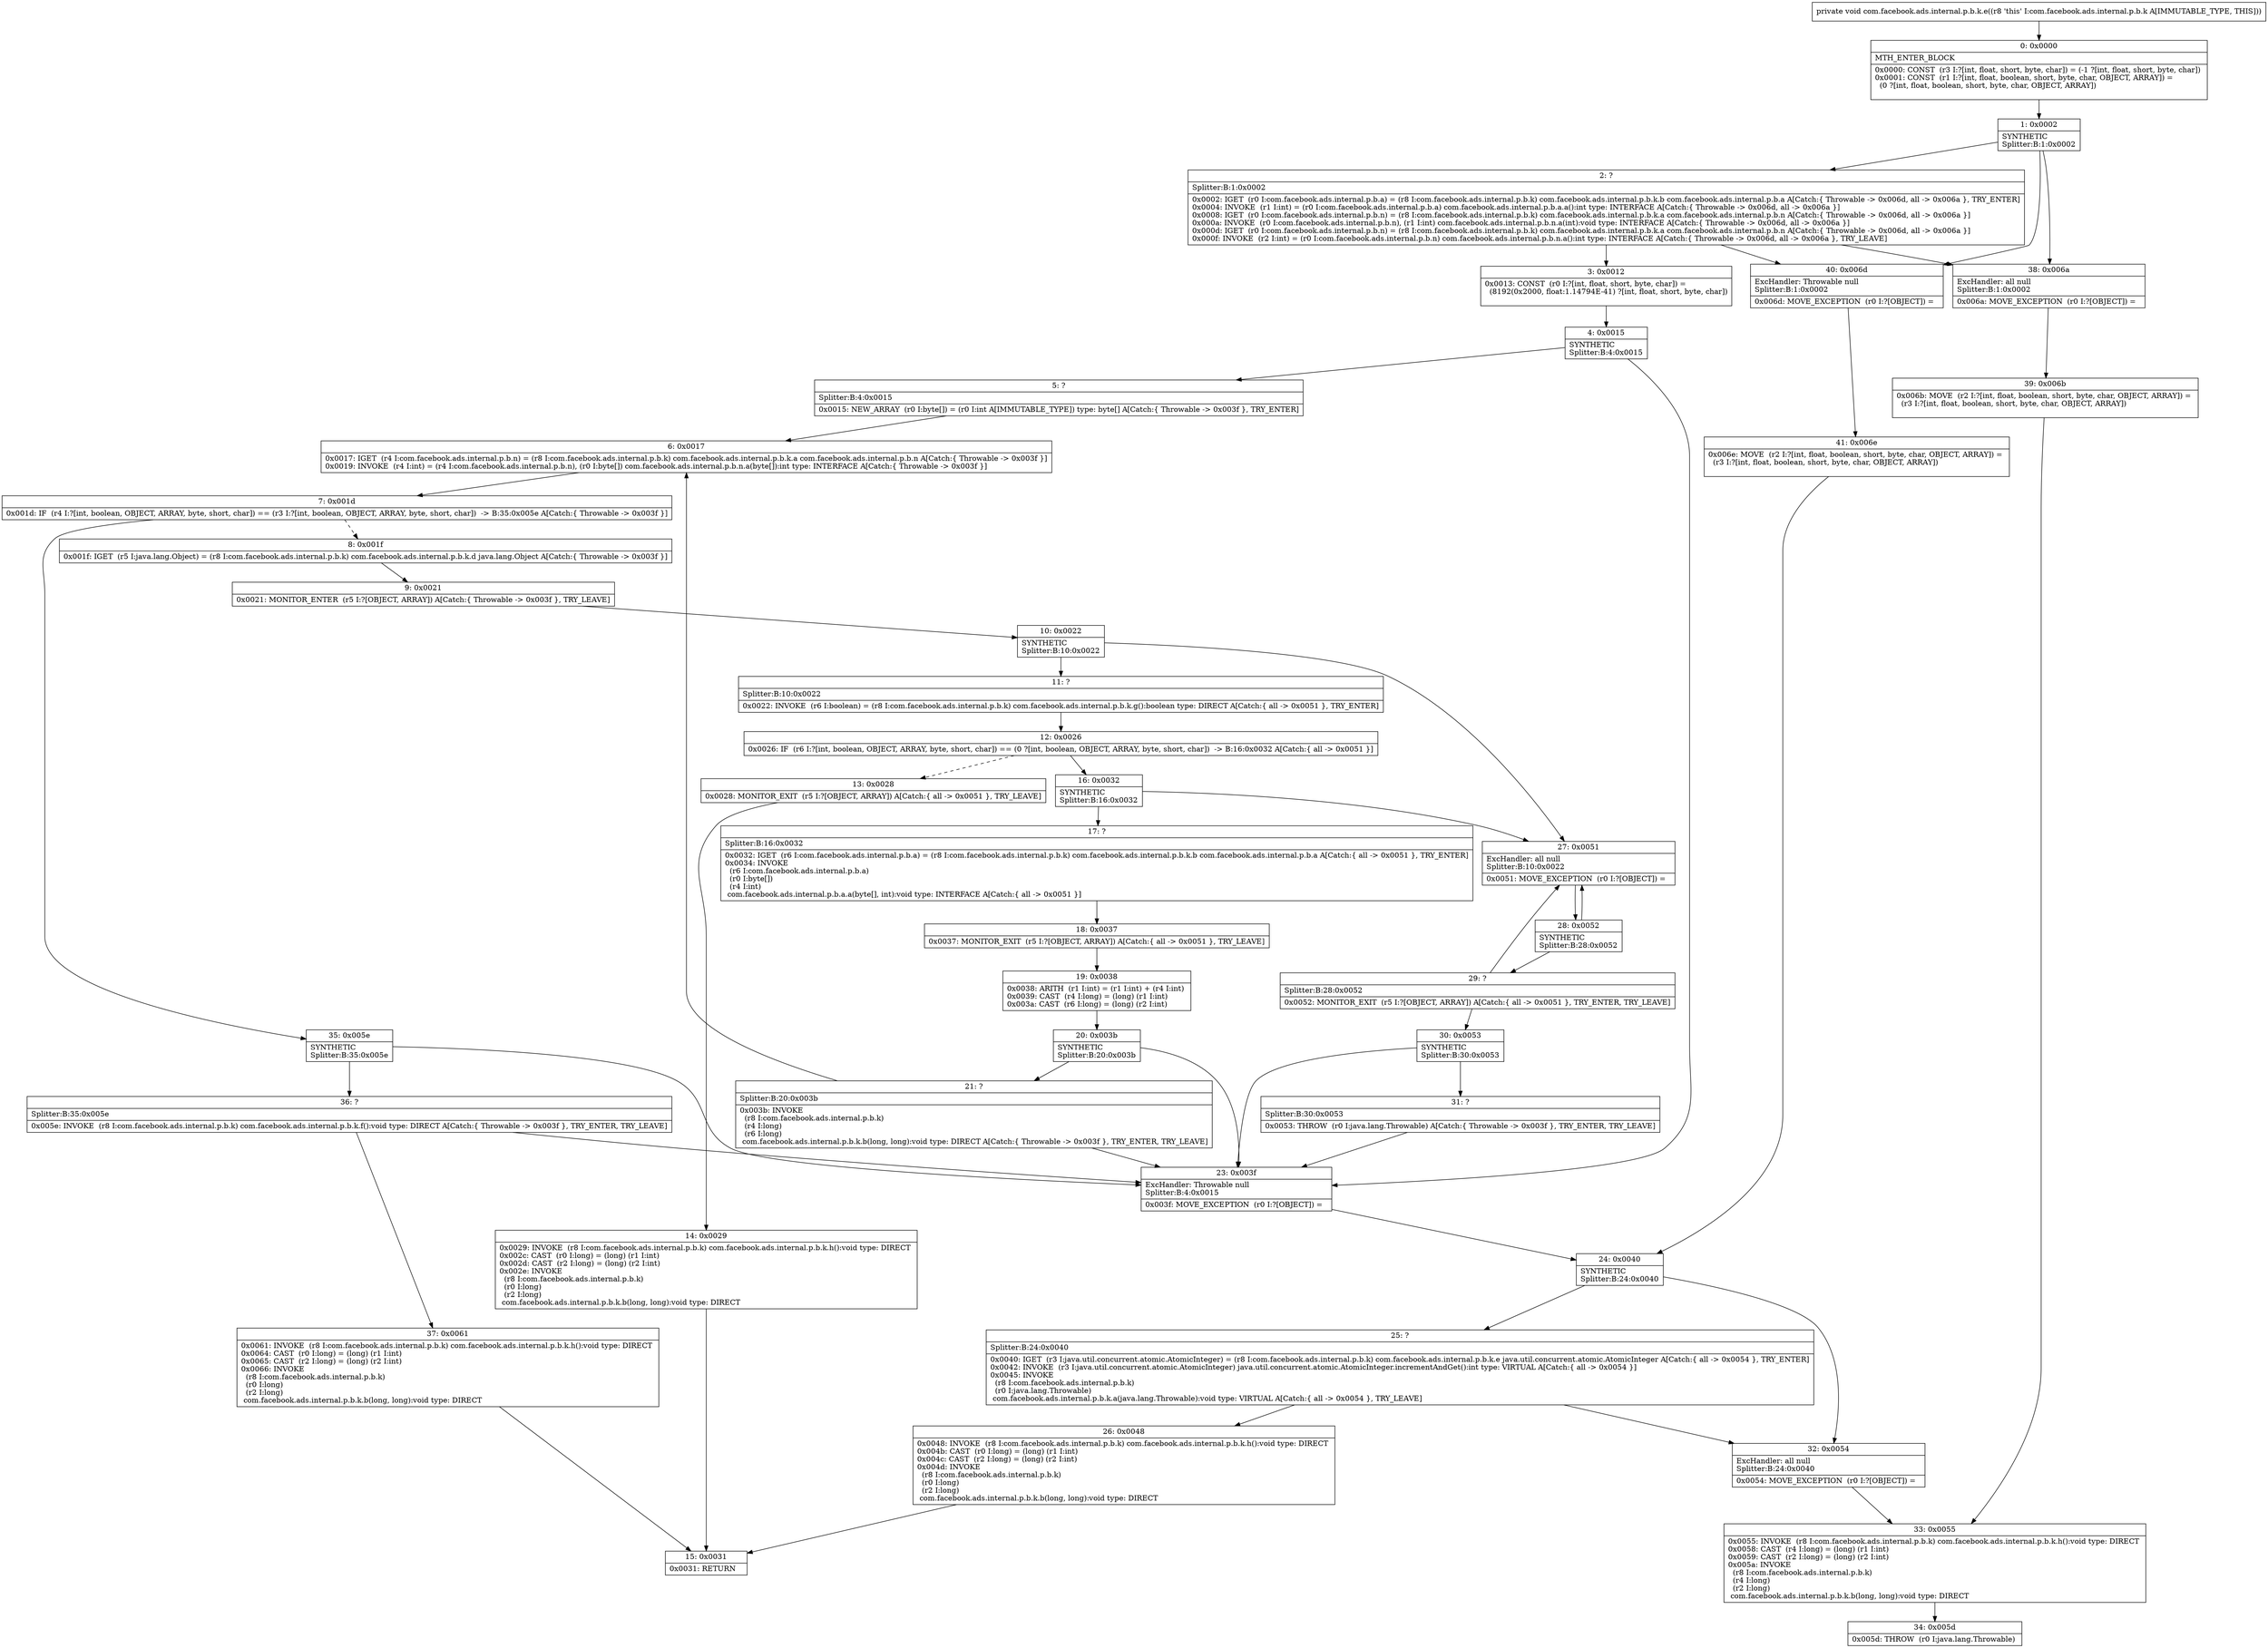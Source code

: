 digraph "CFG forcom.facebook.ads.internal.p.b.k.e()V" {
Node_0 [shape=record,label="{0\:\ 0x0000|MTH_ENTER_BLOCK\l|0x0000: CONST  (r3 I:?[int, float, short, byte, char]) = (\-1 ?[int, float, short, byte, char]) \l0x0001: CONST  (r1 I:?[int, float, boolean, short, byte, char, OBJECT, ARRAY]) = \l  (0 ?[int, float, boolean, short, byte, char, OBJECT, ARRAY])\l \l}"];
Node_1 [shape=record,label="{1\:\ 0x0002|SYNTHETIC\lSplitter:B:1:0x0002\l}"];
Node_2 [shape=record,label="{2\:\ ?|Splitter:B:1:0x0002\l|0x0002: IGET  (r0 I:com.facebook.ads.internal.p.b.a) = (r8 I:com.facebook.ads.internal.p.b.k) com.facebook.ads.internal.p.b.k.b com.facebook.ads.internal.p.b.a A[Catch:\{ Throwable \-\> 0x006d, all \-\> 0x006a \}, TRY_ENTER]\l0x0004: INVOKE  (r1 I:int) = (r0 I:com.facebook.ads.internal.p.b.a) com.facebook.ads.internal.p.b.a.a():int type: INTERFACE A[Catch:\{ Throwable \-\> 0x006d, all \-\> 0x006a \}]\l0x0008: IGET  (r0 I:com.facebook.ads.internal.p.b.n) = (r8 I:com.facebook.ads.internal.p.b.k) com.facebook.ads.internal.p.b.k.a com.facebook.ads.internal.p.b.n A[Catch:\{ Throwable \-\> 0x006d, all \-\> 0x006a \}]\l0x000a: INVOKE  (r0 I:com.facebook.ads.internal.p.b.n), (r1 I:int) com.facebook.ads.internal.p.b.n.a(int):void type: INTERFACE A[Catch:\{ Throwable \-\> 0x006d, all \-\> 0x006a \}]\l0x000d: IGET  (r0 I:com.facebook.ads.internal.p.b.n) = (r8 I:com.facebook.ads.internal.p.b.k) com.facebook.ads.internal.p.b.k.a com.facebook.ads.internal.p.b.n A[Catch:\{ Throwable \-\> 0x006d, all \-\> 0x006a \}]\l0x000f: INVOKE  (r2 I:int) = (r0 I:com.facebook.ads.internal.p.b.n) com.facebook.ads.internal.p.b.n.a():int type: INTERFACE A[Catch:\{ Throwable \-\> 0x006d, all \-\> 0x006a \}, TRY_LEAVE]\l}"];
Node_3 [shape=record,label="{3\:\ 0x0012|0x0013: CONST  (r0 I:?[int, float, short, byte, char]) = \l  (8192(0x2000, float:1.14794E\-41) ?[int, float, short, byte, char])\l \l}"];
Node_4 [shape=record,label="{4\:\ 0x0015|SYNTHETIC\lSplitter:B:4:0x0015\l}"];
Node_5 [shape=record,label="{5\:\ ?|Splitter:B:4:0x0015\l|0x0015: NEW_ARRAY  (r0 I:byte[]) = (r0 I:int A[IMMUTABLE_TYPE]) type: byte[] A[Catch:\{ Throwable \-\> 0x003f \}, TRY_ENTER]\l}"];
Node_6 [shape=record,label="{6\:\ 0x0017|0x0017: IGET  (r4 I:com.facebook.ads.internal.p.b.n) = (r8 I:com.facebook.ads.internal.p.b.k) com.facebook.ads.internal.p.b.k.a com.facebook.ads.internal.p.b.n A[Catch:\{ Throwable \-\> 0x003f \}]\l0x0019: INVOKE  (r4 I:int) = (r4 I:com.facebook.ads.internal.p.b.n), (r0 I:byte[]) com.facebook.ads.internal.p.b.n.a(byte[]):int type: INTERFACE A[Catch:\{ Throwable \-\> 0x003f \}]\l}"];
Node_7 [shape=record,label="{7\:\ 0x001d|0x001d: IF  (r4 I:?[int, boolean, OBJECT, ARRAY, byte, short, char]) == (r3 I:?[int, boolean, OBJECT, ARRAY, byte, short, char])  \-\> B:35:0x005e A[Catch:\{ Throwable \-\> 0x003f \}]\l}"];
Node_8 [shape=record,label="{8\:\ 0x001f|0x001f: IGET  (r5 I:java.lang.Object) = (r8 I:com.facebook.ads.internal.p.b.k) com.facebook.ads.internal.p.b.k.d java.lang.Object A[Catch:\{ Throwable \-\> 0x003f \}]\l}"];
Node_9 [shape=record,label="{9\:\ 0x0021|0x0021: MONITOR_ENTER  (r5 I:?[OBJECT, ARRAY]) A[Catch:\{ Throwable \-\> 0x003f \}, TRY_LEAVE]\l}"];
Node_10 [shape=record,label="{10\:\ 0x0022|SYNTHETIC\lSplitter:B:10:0x0022\l}"];
Node_11 [shape=record,label="{11\:\ ?|Splitter:B:10:0x0022\l|0x0022: INVOKE  (r6 I:boolean) = (r8 I:com.facebook.ads.internal.p.b.k) com.facebook.ads.internal.p.b.k.g():boolean type: DIRECT A[Catch:\{ all \-\> 0x0051 \}, TRY_ENTER]\l}"];
Node_12 [shape=record,label="{12\:\ 0x0026|0x0026: IF  (r6 I:?[int, boolean, OBJECT, ARRAY, byte, short, char]) == (0 ?[int, boolean, OBJECT, ARRAY, byte, short, char])  \-\> B:16:0x0032 A[Catch:\{ all \-\> 0x0051 \}]\l}"];
Node_13 [shape=record,label="{13\:\ 0x0028|0x0028: MONITOR_EXIT  (r5 I:?[OBJECT, ARRAY]) A[Catch:\{ all \-\> 0x0051 \}, TRY_LEAVE]\l}"];
Node_14 [shape=record,label="{14\:\ 0x0029|0x0029: INVOKE  (r8 I:com.facebook.ads.internal.p.b.k) com.facebook.ads.internal.p.b.k.h():void type: DIRECT \l0x002c: CAST  (r0 I:long) = (long) (r1 I:int) \l0x002d: CAST  (r2 I:long) = (long) (r2 I:int) \l0x002e: INVOKE  \l  (r8 I:com.facebook.ads.internal.p.b.k)\l  (r0 I:long)\l  (r2 I:long)\l com.facebook.ads.internal.p.b.k.b(long, long):void type: DIRECT \l}"];
Node_15 [shape=record,label="{15\:\ 0x0031|0x0031: RETURN   \l}"];
Node_16 [shape=record,label="{16\:\ 0x0032|SYNTHETIC\lSplitter:B:16:0x0032\l}"];
Node_17 [shape=record,label="{17\:\ ?|Splitter:B:16:0x0032\l|0x0032: IGET  (r6 I:com.facebook.ads.internal.p.b.a) = (r8 I:com.facebook.ads.internal.p.b.k) com.facebook.ads.internal.p.b.k.b com.facebook.ads.internal.p.b.a A[Catch:\{ all \-\> 0x0051 \}, TRY_ENTER]\l0x0034: INVOKE  \l  (r6 I:com.facebook.ads.internal.p.b.a)\l  (r0 I:byte[])\l  (r4 I:int)\l com.facebook.ads.internal.p.b.a.a(byte[], int):void type: INTERFACE A[Catch:\{ all \-\> 0x0051 \}]\l}"];
Node_18 [shape=record,label="{18\:\ 0x0037|0x0037: MONITOR_EXIT  (r5 I:?[OBJECT, ARRAY]) A[Catch:\{ all \-\> 0x0051 \}, TRY_LEAVE]\l}"];
Node_19 [shape=record,label="{19\:\ 0x0038|0x0038: ARITH  (r1 I:int) = (r1 I:int) + (r4 I:int) \l0x0039: CAST  (r4 I:long) = (long) (r1 I:int) \l0x003a: CAST  (r6 I:long) = (long) (r2 I:int) \l}"];
Node_20 [shape=record,label="{20\:\ 0x003b|SYNTHETIC\lSplitter:B:20:0x003b\l}"];
Node_21 [shape=record,label="{21\:\ ?|Splitter:B:20:0x003b\l|0x003b: INVOKE  \l  (r8 I:com.facebook.ads.internal.p.b.k)\l  (r4 I:long)\l  (r6 I:long)\l com.facebook.ads.internal.p.b.k.b(long, long):void type: DIRECT A[Catch:\{ Throwable \-\> 0x003f \}, TRY_ENTER, TRY_LEAVE]\l}"];
Node_23 [shape=record,label="{23\:\ 0x003f|ExcHandler: Throwable null\lSplitter:B:4:0x0015\l|0x003f: MOVE_EXCEPTION  (r0 I:?[OBJECT]) =  \l}"];
Node_24 [shape=record,label="{24\:\ 0x0040|SYNTHETIC\lSplitter:B:24:0x0040\l}"];
Node_25 [shape=record,label="{25\:\ ?|Splitter:B:24:0x0040\l|0x0040: IGET  (r3 I:java.util.concurrent.atomic.AtomicInteger) = (r8 I:com.facebook.ads.internal.p.b.k) com.facebook.ads.internal.p.b.k.e java.util.concurrent.atomic.AtomicInteger A[Catch:\{ all \-\> 0x0054 \}, TRY_ENTER]\l0x0042: INVOKE  (r3 I:java.util.concurrent.atomic.AtomicInteger) java.util.concurrent.atomic.AtomicInteger.incrementAndGet():int type: VIRTUAL A[Catch:\{ all \-\> 0x0054 \}]\l0x0045: INVOKE  \l  (r8 I:com.facebook.ads.internal.p.b.k)\l  (r0 I:java.lang.Throwable)\l com.facebook.ads.internal.p.b.k.a(java.lang.Throwable):void type: VIRTUAL A[Catch:\{ all \-\> 0x0054 \}, TRY_LEAVE]\l}"];
Node_26 [shape=record,label="{26\:\ 0x0048|0x0048: INVOKE  (r8 I:com.facebook.ads.internal.p.b.k) com.facebook.ads.internal.p.b.k.h():void type: DIRECT \l0x004b: CAST  (r0 I:long) = (long) (r1 I:int) \l0x004c: CAST  (r2 I:long) = (long) (r2 I:int) \l0x004d: INVOKE  \l  (r8 I:com.facebook.ads.internal.p.b.k)\l  (r0 I:long)\l  (r2 I:long)\l com.facebook.ads.internal.p.b.k.b(long, long):void type: DIRECT \l}"];
Node_27 [shape=record,label="{27\:\ 0x0051|ExcHandler: all null\lSplitter:B:10:0x0022\l|0x0051: MOVE_EXCEPTION  (r0 I:?[OBJECT]) =  \l}"];
Node_28 [shape=record,label="{28\:\ 0x0052|SYNTHETIC\lSplitter:B:28:0x0052\l}"];
Node_29 [shape=record,label="{29\:\ ?|Splitter:B:28:0x0052\l|0x0052: MONITOR_EXIT  (r5 I:?[OBJECT, ARRAY]) A[Catch:\{ all \-\> 0x0051 \}, TRY_ENTER, TRY_LEAVE]\l}"];
Node_30 [shape=record,label="{30\:\ 0x0053|SYNTHETIC\lSplitter:B:30:0x0053\l}"];
Node_31 [shape=record,label="{31\:\ ?|Splitter:B:30:0x0053\l|0x0053: THROW  (r0 I:java.lang.Throwable) A[Catch:\{ Throwable \-\> 0x003f \}, TRY_ENTER, TRY_LEAVE]\l}"];
Node_32 [shape=record,label="{32\:\ 0x0054|ExcHandler: all null\lSplitter:B:24:0x0040\l|0x0054: MOVE_EXCEPTION  (r0 I:?[OBJECT]) =  \l}"];
Node_33 [shape=record,label="{33\:\ 0x0055|0x0055: INVOKE  (r8 I:com.facebook.ads.internal.p.b.k) com.facebook.ads.internal.p.b.k.h():void type: DIRECT \l0x0058: CAST  (r4 I:long) = (long) (r1 I:int) \l0x0059: CAST  (r2 I:long) = (long) (r2 I:int) \l0x005a: INVOKE  \l  (r8 I:com.facebook.ads.internal.p.b.k)\l  (r4 I:long)\l  (r2 I:long)\l com.facebook.ads.internal.p.b.k.b(long, long):void type: DIRECT \l}"];
Node_34 [shape=record,label="{34\:\ 0x005d|0x005d: THROW  (r0 I:java.lang.Throwable) \l}"];
Node_35 [shape=record,label="{35\:\ 0x005e|SYNTHETIC\lSplitter:B:35:0x005e\l}"];
Node_36 [shape=record,label="{36\:\ ?|Splitter:B:35:0x005e\l|0x005e: INVOKE  (r8 I:com.facebook.ads.internal.p.b.k) com.facebook.ads.internal.p.b.k.f():void type: DIRECT A[Catch:\{ Throwable \-\> 0x003f \}, TRY_ENTER, TRY_LEAVE]\l}"];
Node_37 [shape=record,label="{37\:\ 0x0061|0x0061: INVOKE  (r8 I:com.facebook.ads.internal.p.b.k) com.facebook.ads.internal.p.b.k.h():void type: DIRECT \l0x0064: CAST  (r0 I:long) = (long) (r1 I:int) \l0x0065: CAST  (r2 I:long) = (long) (r2 I:int) \l0x0066: INVOKE  \l  (r8 I:com.facebook.ads.internal.p.b.k)\l  (r0 I:long)\l  (r2 I:long)\l com.facebook.ads.internal.p.b.k.b(long, long):void type: DIRECT \l}"];
Node_38 [shape=record,label="{38\:\ 0x006a|ExcHandler: all null\lSplitter:B:1:0x0002\l|0x006a: MOVE_EXCEPTION  (r0 I:?[OBJECT]) =  \l}"];
Node_39 [shape=record,label="{39\:\ 0x006b|0x006b: MOVE  (r2 I:?[int, float, boolean, short, byte, char, OBJECT, ARRAY]) = \l  (r3 I:?[int, float, boolean, short, byte, char, OBJECT, ARRAY])\l \l}"];
Node_40 [shape=record,label="{40\:\ 0x006d|ExcHandler: Throwable null\lSplitter:B:1:0x0002\l|0x006d: MOVE_EXCEPTION  (r0 I:?[OBJECT]) =  \l}"];
Node_41 [shape=record,label="{41\:\ 0x006e|0x006e: MOVE  (r2 I:?[int, float, boolean, short, byte, char, OBJECT, ARRAY]) = \l  (r3 I:?[int, float, boolean, short, byte, char, OBJECT, ARRAY])\l \l}"];
MethodNode[shape=record,label="{private void com.facebook.ads.internal.p.b.k.e((r8 'this' I:com.facebook.ads.internal.p.b.k A[IMMUTABLE_TYPE, THIS])) }"];
MethodNode -> Node_0;
Node_0 -> Node_1;
Node_1 -> Node_2;
Node_1 -> Node_40;
Node_1 -> Node_38;
Node_2 -> Node_3;
Node_2 -> Node_40;
Node_2 -> Node_38;
Node_3 -> Node_4;
Node_4 -> Node_5;
Node_4 -> Node_23;
Node_5 -> Node_6;
Node_6 -> Node_7;
Node_7 -> Node_8[style=dashed];
Node_7 -> Node_35;
Node_8 -> Node_9;
Node_9 -> Node_10;
Node_10 -> Node_11;
Node_10 -> Node_27;
Node_11 -> Node_12;
Node_12 -> Node_13[style=dashed];
Node_12 -> Node_16;
Node_13 -> Node_14;
Node_14 -> Node_15;
Node_16 -> Node_17;
Node_16 -> Node_27;
Node_17 -> Node_18;
Node_18 -> Node_19;
Node_19 -> Node_20;
Node_20 -> Node_21;
Node_20 -> Node_23;
Node_21 -> Node_23;
Node_21 -> Node_6;
Node_23 -> Node_24;
Node_24 -> Node_25;
Node_24 -> Node_32;
Node_25 -> Node_26;
Node_25 -> Node_32;
Node_26 -> Node_15;
Node_27 -> Node_28;
Node_28 -> Node_29;
Node_28 -> Node_27;
Node_29 -> Node_30;
Node_29 -> Node_27;
Node_30 -> Node_31;
Node_30 -> Node_23;
Node_31 -> Node_23;
Node_32 -> Node_33;
Node_33 -> Node_34;
Node_35 -> Node_36;
Node_35 -> Node_23;
Node_36 -> Node_37;
Node_36 -> Node_23;
Node_37 -> Node_15;
Node_38 -> Node_39;
Node_39 -> Node_33;
Node_40 -> Node_41;
Node_41 -> Node_24;
}

